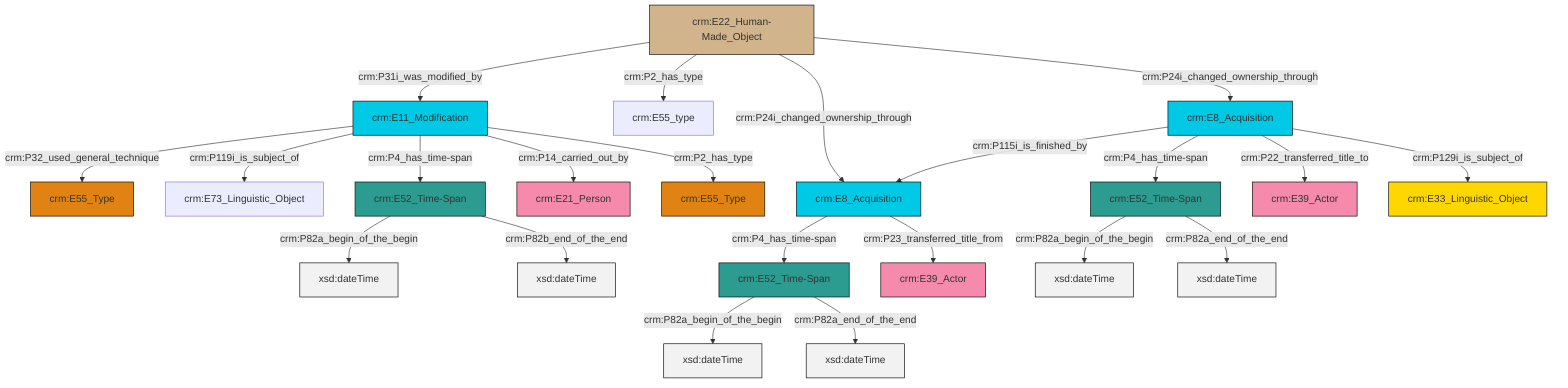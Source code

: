 graph TD
classDef Literal fill:#f2f2f2,stroke:#000000;
classDef CRM_Entity fill:#FFFFFF,stroke:#000000;
classDef Temporal_Entity fill:#00C9E6, stroke:#000000;
classDef Type fill:#E18312, stroke:#000000;
classDef Time-Span fill:#2C9C91, stroke:#000000;
classDef Appellation fill:#FFEB7F, stroke:#000000;
classDef Place fill:#008836, stroke:#000000;
classDef Persistent_Item fill:#B266B2, stroke:#000000;
classDef Conceptual_Object fill:#FFD700, stroke:#000000;
classDef Physical_Thing fill:#D2B48C, stroke:#000000;
classDef Actor fill:#f58aad, stroke:#000000;
classDef PC_Classes fill:#4ce600, stroke:#000000;
classDef Multi fill:#cccccc,stroke:#000000;

0["crm:E8_Acquisition"]:::Temporal_Entity -->|crm:P4_has_time-span| 1["crm:E52_Time-Span"]:::Time-Span
10["crm:E11_Modification"]:::Temporal_Entity -->|crm:P32_used_general_technique| 4["crm:E55_Type"]:::Type
10["crm:E11_Modification"]:::Temporal_Entity -->|crm:P119i_is_subject_of| 11["crm:E73_Linguistic_Object"]:::Default
6["crm:E22_Human-Made_Object"]:::Physical_Thing -->|crm:P31i_was_modified_by| 10["crm:E11_Modification"]:::Temporal_Entity
10["crm:E11_Modification"]:::Temporal_Entity -->|crm:P4_has_time-span| 13["crm:E52_Time-Span"]:::Time-Span
10["crm:E11_Modification"]:::Temporal_Entity -->|crm:P14_carried_out_by| 8["crm:E21_Person"]:::Actor
14["crm:E8_Acquisition"]:::Temporal_Entity -->|crm:P115i_is_finished_by| 0["crm:E8_Acquisition"]:::Temporal_Entity
14["crm:E8_Acquisition"]:::Temporal_Entity -->|crm:P4_has_time-span| 16["crm:E52_Time-Span"]:::Time-Span
13["crm:E52_Time-Span"]:::Time-Span -->|crm:P82a_begin_of_the_begin| 17[xsd:dateTime]:::Literal
14["crm:E8_Acquisition"]:::Temporal_Entity -->|crm:P22_transferred_title_to| 18["crm:E39_Actor"]:::Actor
16["crm:E52_Time-Span"]:::Time-Span -->|crm:P82a_begin_of_the_begin| 20[xsd:dateTime]:::Literal
10["crm:E11_Modification"]:::Temporal_Entity -->|crm:P2_has_type| 2["crm:E55_Type"]:::Type
6["crm:E22_Human-Made_Object"]:::Physical_Thing -->|crm:P2_has_type| 23["crm:E55_type"]:::Default
1["crm:E52_Time-Span"]:::Time-Span -->|crm:P82a_begin_of_the_begin| 25[xsd:dateTime]:::Literal
0["crm:E8_Acquisition"]:::Temporal_Entity -->|crm:P23_transferred_title_from| 21["crm:E39_Actor"]:::Actor
14["crm:E8_Acquisition"]:::Temporal_Entity -->|crm:P129i_is_subject_of| 26["crm:E33_Linguistic_Object"]:::Conceptual_Object
6["crm:E22_Human-Made_Object"]:::Physical_Thing -->|crm:P24i_changed_ownership_through| 0["crm:E8_Acquisition"]:::Temporal_Entity
13["crm:E52_Time-Span"]:::Time-Span -->|crm:P82b_end_of_the_end| 32[xsd:dateTime]:::Literal
1["crm:E52_Time-Span"]:::Time-Span -->|crm:P82a_end_of_the_end| 34[xsd:dateTime]:::Literal
16["crm:E52_Time-Span"]:::Time-Span -->|crm:P82a_end_of_the_end| 35[xsd:dateTime]:::Literal
6["crm:E22_Human-Made_Object"]:::Physical_Thing -->|crm:P24i_changed_ownership_through| 14["crm:E8_Acquisition"]:::Temporal_Entity